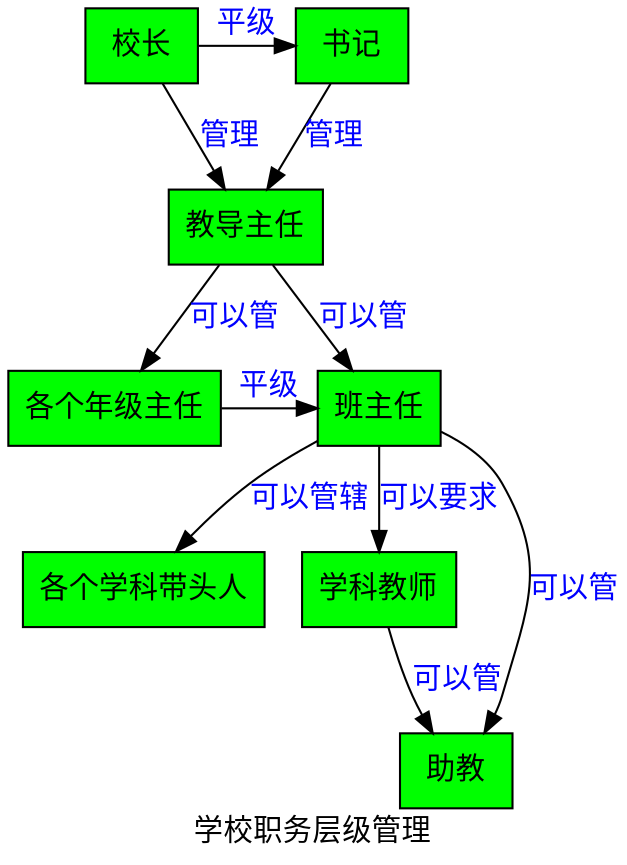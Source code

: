 ﻿
digraph mytest{

	fontname = "FangSong";
	label = "学校职务层级管理";

	node [shape = box, fontname = "FangSong",style = filled,fillcolor = "green",fontcolor = "black"];
	edge [fontname = "FangSong",fontcolor = "blue"];

	mastor1 [label = "校长"];
	mastor2 [label ="书记"];
	{rank = same; mastor2 ; mastor1;}
	mastor1 -> mastor2 [label = "平级"];

	middle1 [label = "教导主任"];
	middle2 [label = "各个年级主任"];
	middle3 [label = "各个学科带头人"];

	low1 [label = "班主任"];
	low2 [label = "学科教师"];
	low3 [label = "助教"];

	mastor1 ->middle1 [label = "管理"];
	mastor2 -> middle1 [label = "管理"];
	{rank = same; middle2;low1;}
	middle2 -> low1 [label = "平级"];

	middle1 ->middle2 [label = "可以管"];
	middle1 -> low1 [label = "可以管"];

	low1 -> middle3 [label = "可以管辖"];
	low1 -> low2 [label ="可以要求"];
	low1 -> low3 [label = "可以管"];
	low2 -> low3 [label = "可以管"];


}
